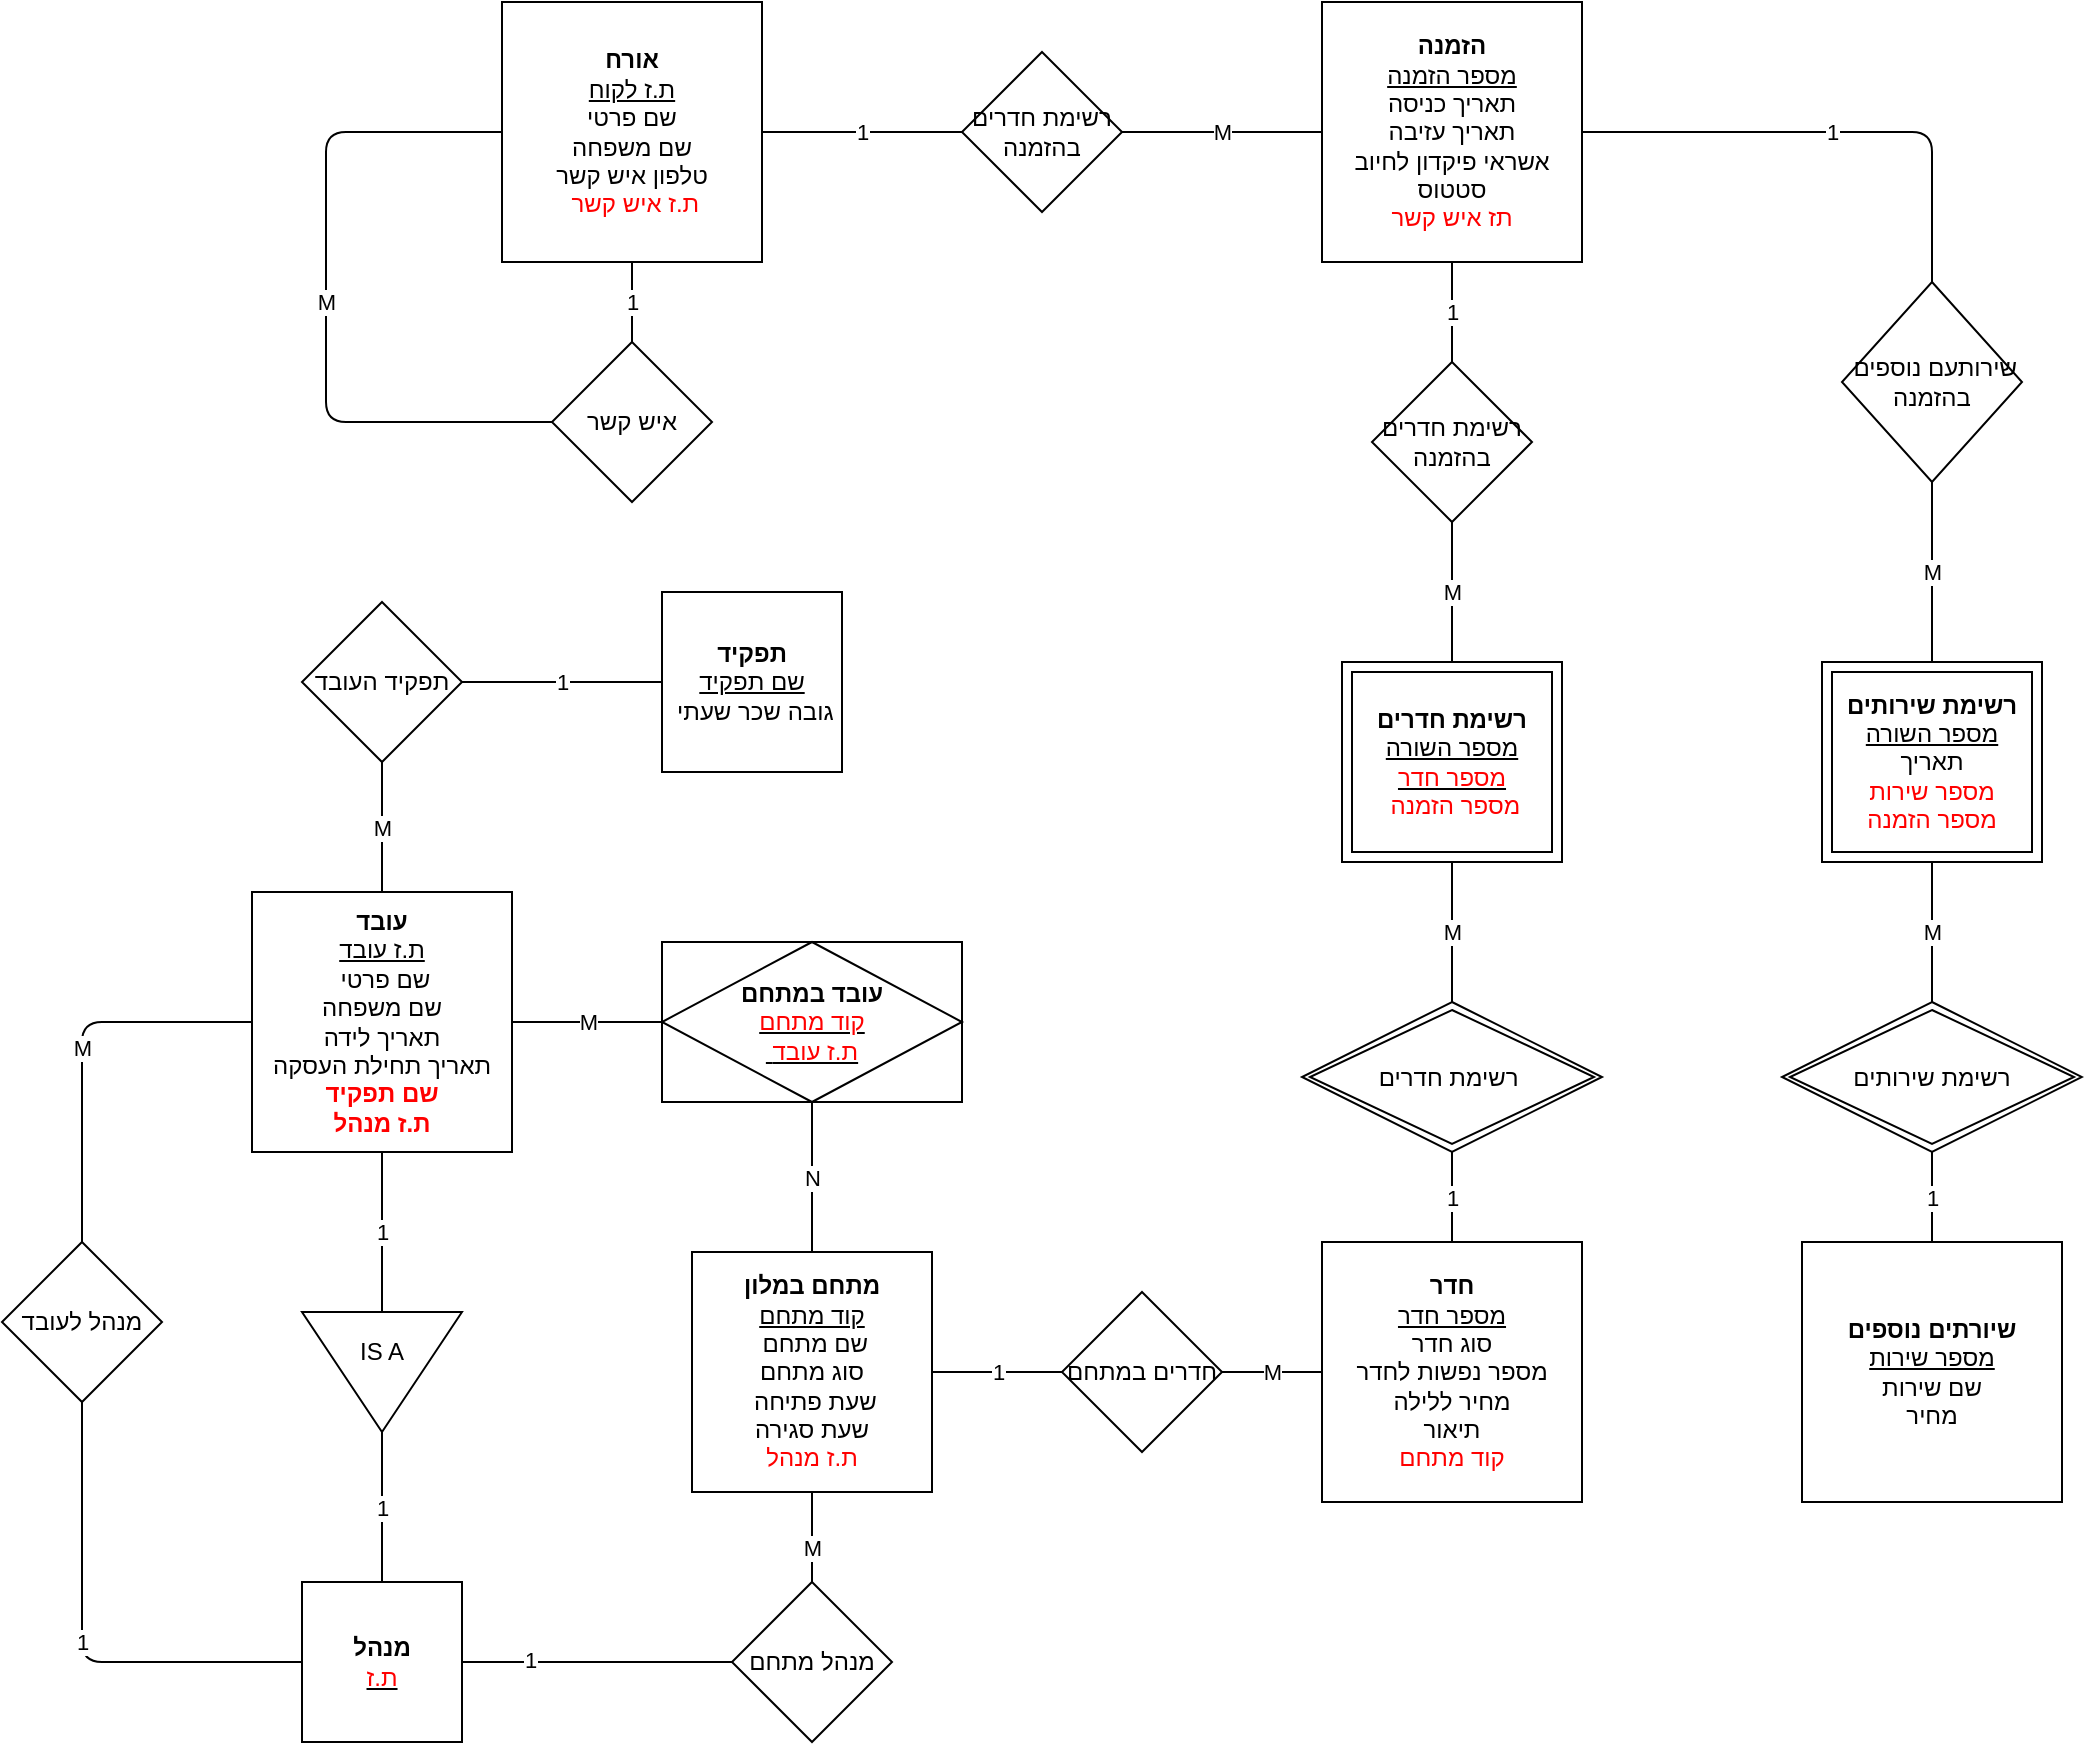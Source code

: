 <mxfile version="14.9.6" type="device"><diagram id="UNZABdxSsgW3LbMv5aSG" name="Page-1"><mxGraphModel dx="1221" dy="714" grid="1" gridSize="10" guides="1" tooltips="1" connect="1" arrows="1" fold="1" page="1" pageScale="1" pageWidth="827" pageHeight="1169" math="0" shadow="0"><root><mxCell id="0"/><mxCell id="1" parent="0"/><mxCell id="uNxGDz5t5XsEEe96t9w1-1" value="&lt;b&gt;מתחם במלון&lt;/b&gt;&lt;br&gt;&lt;u&gt;קוד מתחם&lt;br&gt;&lt;/u&gt;שם מתחם&amp;nbsp;&lt;br&gt;סוג מתחם&lt;br&gt;שעת פתיחה&amp;nbsp;&lt;br&gt;שעת סגירה&lt;br&gt;&lt;font color=&quot;#ff0000&quot;&gt;ת.ז מנהל&lt;/font&gt;" style="whiteSpace=wrap;html=1;aspect=fixed;align=center;textDirection=rtl;" parent="1" vertex="1"><mxGeometry x="395" y="685" width="120" height="120" as="geometry"/></mxCell><mxCell id="uNxGDz5t5XsEEe96t9w1-3" value="&lt;b&gt;עובד&lt;br&gt;&lt;/b&gt;&lt;u&gt;ת.ז עובד&lt;br&gt;&lt;/u&gt;שם פרטי&amp;nbsp;&lt;br&gt;שם משפחה&lt;br&gt;תאריך לידה&lt;br&gt;תאריך תחילת העסקה&lt;br&gt;&lt;font color=&quot;#ff0000&quot;&gt;&lt;b&gt;שם תפקיד&lt;br&gt;ת.ז מנהל&lt;br&gt;&lt;/b&gt;&lt;/font&gt;" style="whiteSpace=wrap;html=1;aspect=fixed;align=center;textDirection=rtl;" parent="1" vertex="1"><mxGeometry x="175" y="505" width="130" height="130" as="geometry"/></mxCell><mxCell id="uNxGDz5t5XsEEe96t9w1-5" value="&lt;b&gt;תפקיד&lt;/b&gt;&lt;br&gt;&lt;u&gt;שם תפקיד&lt;br&gt;&lt;/u&gt;גובה שכר שעתי&amp;nbsp;" style="whiteSpace=wrap;html=1;aspect=fixed;align=center;textDirection=rtl;" parent="1" vertex="1"><mxGeometry x="380" y="355" width="90" height="90" as="geometry"/></mxCell><mxCell id="uNxGDz5t5XsEEe96t9w1-6" value="M" style="endArrow=none;html=1;entryX=0.5;entryY=0;entryDx=0;entryDy=0;exitX=0.5;exitY=1;exitDx=0;exitDy=0;" parent="1" source="uNxGDz5t5XsEEe96t9w1-13" target="uNxGDz5t5XsEEe96t9w1-3" edge="1"><mxGeometry width="50" height="50" relative="1" as="geometry"><mxPoint x="-100" y="860" as="sourcePoint"/><mxPoint x="-50" y="810" as="targetPoint"/></mxGeometry></mxCell><mxCell id="uNxGDz5t5XsEEe96t9w1-13" value="תפקיד העובד" style="rhombus;whiteSpace=wrap;html=1;" parent="1" vertex="1"><mxGeometry x="200" y="360" width="80" height="80" as="geometry"/></mxCell><mxCell id="uNxGDz5t5XsEEe96t9w1-16" value="&lt;b&gt;עובד במתחם&lt;/b&gt;&lt;br&gt;&lt;u&gt;&lt;font color=&quot;#ff0000&quot;&gt;קוד מתחם&lt;/font&gt;&lt;br&gt;&lt;font color=&quot;#ff0000&quot;&gt;&amp;nbsp;ת.ז עובד&lt;/font&gt;&lt;/u&gt;" style="shape=associativeEntity;whiteSpace=wrap;html=1;align=center;" parent="1" vertex="1"><mxGeometry x="380" y="530" width="150" height="80" as="geometry"/></mxCell><mxCell id="uNxGDz5t5XsEEe96t9w1-22" value="" style="group" parent="1" vertex="1" connectable="0"><mxGeometry x="200" y="715" width="80" height="60" as="geometry"/></mxCell><mxCell id="uNxGDz5t5XsEEe96t9w1-19" value="" style="triangle;whiteSpace=wrap;html=1;rotation=90;" parent="uNxGDz5t5XsEEe96t9w1-22" vertex="1"><mxGeometry x="10" y="-10" width="60" height="80" as="geometry"/></mxCell><mxCell id="uNxGDz5t5XsEEe96t9w1-20" value="IS A" style="text;html=1;strokeColor=none;fillColor=none;align=center;verticalAlign=middle;whiteSpace=wrap;rounded=0;" parent="uNxGDz5t5XsEEe96t9w1-22" vertex="1"><mxGeometry x="20" y="10" width="40" height="20" as="geometry"/></mxCell><mxCell id="uNxGDz5t5XsEEe96t9w1-26" value="N" style="endArrow=none;html=1;entryX=0.5;entryY=1;entryDx=0;entryDy=0;" parent="1" source="uNxGDz5t5XsEEe96t9w1-1" target="uNxGDz5t5XsEEe96t9w1-16" edge="1"><mxGeometry width="50" height="50" relative="1" as="geometry"><mxPoint x="40" y="860" as="sourcePoint"/><mxPoint x="90" y="810" as="targetPoint"/></mxGeometry></mxCell><mxCell id="uNxGDz5t5XsEEe96t9w1-27" value="M" style="endArrow=none;html=1;entryX=1;entryY=0.5;entryDx=0;entryDy=0;exitX=0;exitY=0.5;exitDx=0;exitDy=0;" parent="1" source="uNxGDz5t5XsEEe96t9w1-16" target="uNxGDz5t5XsEEe96t9w1-3" edge="1"><mxGeometry width="50" height="50" relative="1" as="geometry"><mxPoint x="-100" y="860" as="sourcePoint"/><mxPoint x="-50" y="810" as="targetPoint"/></mxGeometry></mxCell><mxCell id="uNxGDz5t5XsEEe96t9w1-28" value="&lt;b&gt;מנהל&lt;/b&gt;&lt;br&gt;&lt;u&gt;&lt;font color=&quot;#ff0000&quot;&gt;ת.ז&lt;/font&gt;&lt;/u&gt;" style="whiteSpace=wrap;html=1;aspect=fixed;textDirection=rtl;" parent="1" vertex="1"><mxGeometry x="200" y="850" width="80" height="80" as="geometry"/></mxCell><mxCell id="uNxGDz5t5XsEEe96t9w1-29" value="1" style="endArrow=none;html=1;entryX=1;entryY=0.5;entryDx=0;entryDy=0;" parent="1" source="uNxGDz5t5XsEEe96t9w1-28" target="uNxGDz5t5XsEEe96t9w1-19" edge="1"><mxGeometry width="50" height="50" relative="1" as="geometry"><mxPoint x="25" y="860" as="sourcePoint"/><mxPoint x="75" y="810" as="targetPoint"/></mxGeometry></mxCell><mxCell id="uNxGDz5t5XsEEe96t9w1-30" value="1" style="endArrow=none;html=1;entryX=0.5;entryY=1;entryDx=0;entryDy=0;exitX=0;exitY=0.5;exitDx=0;exitDy=0;" parent="1" source="uNxGDz5t5XsEEe96t9w1-19" target="uNxGDz5t5XsEEe96t9w1-3" edge="1"><mxGeometry width="50" height="50" relative="1" as="geometry"><mxPoint x="25" y="860" as="sourcePoint"/><mxPoint x="75" y="810" as="targetPoint"/></mxGeometry></mxCell><mxCell id="uNxGDz5t5XsEEe96t9w1-32" value="M" style="endArrow=none;html=1;entryX=0.5;entryY=1;entryDx=0;entryDy=0;" parent="1" target="uNxGDz5t5XsEEe96t9w1-1" edge="1"><mxGeometry width="50" height="50" relative="1" as="geometry"><mxPoint x="455" y="860" as="sourcePoint"/><mxPoint x="90" y="800" as="targetPoint"/></mxGeometry></mxCell><mxCell id="uNxGDz5t5XsEEe96t9w1-33" value="מנהל מתחם" style="rhombus;whiteSpace=wrap;html=1;" parent="1" vertex="1"><mxGeometry x="415" y="850" width="80" height="80" as="geometry"/></mxCell><mxCell id="uNxGDz5t5XsEEe96t9w1-34" value="" style="endArrow=none;html=1;entryX=0;entryY=0.5;entryDx=0;entryDy=0;exitX=1;exitY=0.5;exitDx=0;exitDy=0;" parent="1" source="uNxGDz5t5XsEEe96t9w1-28" target="uNxGDz5t5XsEEe96t9w1-33" edge="1"><mxGeometry width="50" height="50" relative="1" as="geometry"><mxPoint x="170" y="890" as="sourcePoint"/><mxPoint x="270" y="880" as="targetPoint"/></mxGeometry></mxCell><mxCell id="uNxGDz5t5XsEEe96t9w1-35" value="1" style="edgeLabel;html=1;align=center;verticalAlign=middle;resizable=0;points=[];" parent="uNxGDz5t5XsEEe96t9w1-34" vertex="1" connectable="0"><mxGeometry x="-0.502" y="1" relative="1" as="geometry"><mxPoint as="offset"/></mxGeometry></mxCell><mxCell id="uNxGDz5t5XsEEe96t9w1-36" value="&lt;b&gt;חדר&lt;br&gt;&lt;/b&gt;&lt;u&gt;מספר חדר&lt;br&gt;&lt;/u&gt;סוג חדר&lt;br&gt;מספר נפשות לחדר&lt;br&gt;מחיר ללילה&lt;br&gt;תיאור&lt;br&gt;&lt;font color=&quot;#ff0000&quot;&gt;קוד מתחם&lt;/font&gt;" style="whiteSpace=wrap;html=1;aspect=fixed;align=center;textDirection=rtl;" parent="1" vertex="1"><mxGeometry x="710" y="680" width="130" height="130" as="geometry"/></mxCell><mxCell id="uNxGDz5t5XsEEe96t9w1-38" value="חדרים במתחם" style="rhombus;whiteSpace=wrap;html=1;" parent="1" vertex="1"><mxGeometry x="580" y="705" width="80" height="80" as="geometry"/></mxCell><mxCell id="uNxGDz5t5XsEEe96t9w1-39" value="M" style="endArrow=none;html=1;entryX=0;entryY=0.5;entryDx=0;entryDy=0;exitX=1;exitY=0.5;exitDx=0;exitDy=0;" parent="1" source="uNxGDz5t5XsEEe96t9w1-38" target="uNxGDz5t5XsEEe96t9w1-36" edge="1"><mxGeometry width="50" height="50" relative="1" as="geometry"><mxPoint x="270" y="700" as="sourcePoint"/><mxPoint x="320" y="650" as="targetPoint"/></mxGeometry></mxCell><mxCell id="uNxGDz5t5XsEEe96t9w1-40" value="1" style="endArrow=none;html=1;entryX=0;entryY=0.5;entryDx=0;entryDy=0;exitX=1;exitY=0.5;exitDx=0;exitDy=0;" parent="1" source="uNxGDz5t5XsEEe96t9w1-1" target="uNxGDz5t5XsEEe96t9w1-38" edge="1"><mxGeometry width="50" height="50" relative="1" as="geometry"><mxPoint x="270" y="700" as="sourcePoint"/><mxPoint x="320" y="650" as="targetPoint"/></mxGeometry></mxCell><mxCell id="uNxGDz5t5XsEEe96t9w1-42" value="&lt;b&gt;הזמנה&lt;br&gt;&lt;/b&gt;&lt;u&gt;מספר הזמנה&lt;br&gt;&lt;/u&gt;תאריך כניסה&lt;br&gt;תאריך עזיבה&lt;br&gt;אשראי פיקדון לחיוב&lt;br&gt;סטטוס&lt;br&gt;&lt;font color=&quot;#ff0000&quot;&gt;תז איש קשר&lt;/font&gt;" style="whiteSpace=wrap;html=1;aspect=fixed;align=center;textDirection=rtl;" parent="1" vertex="1"><mxGeometry x="710" y="60" width="130" height="130" as="geometry"/></mxCell><mxCell id="uNxGDz5t5XsEEe96t9w1-43" value="1" style="endArrow=none;html=1;entryX=0;entryY=0.5;entryDx=0;entryDy=0;exitX=1;exitY=0.5;exitDx=0;exitDy=0;" parent="1" source="uNxGDz5t5XsEEe96t9w1-13" target="uNxGDz5t5XsEEe96t9w1-5" edge="1"><mxGeometry width="50" height="50" relative="1" as="geometry"><mxPoint x="280" y="440" as="sourcePoint"/><mxPoint x="170" y="370" as="targetPoint"/></mxGeometry></mxCell><mxCell id="uNxGDz5t5XsEEe96t9w1-47" value="1" style="endArrow=none;html=1;entryX=0.5;entryY=1;entryDx=0;entryDy=0;" parent="1" source="uNxGDz5t5XsEEe96t9w1-36" target="uNxGDz5t5XsEEe96t9w1-48" edge="1"><mxGeometry width="50" height="50" relative="1" as="geometry"><mxPoint x="660" y="680" as="sourcePoint"/><mxPoint x="775" y="650" as="targetPoint"/></mxGeometry></mxCell><mxCell id="uNxGDz5t5XsEEe96t9w1-48" value="רשימת חדרים&amp;nbsp;" style="shape=rhombus;double=1;perimeter=rhombusPerimeter;whiteSpace=wrap;html=1;align=center;" parent="1" vertex="1"><mxGeometry x="700" y="560" width="150" height="75" as="geometry"/></mxCell><mxCell id="uNxGDz5t5XsEEe96t9w1-49" value="&lt;b&gt;רשימת חדרים&lt;/b&gt;&lt;br&gt;&lt;u&gt;מספר השורה&lt;br&gt;&lt;font color=&quot;#ff0000&quot;&gt;מספר חדר&lt;br&gt;&lt;/font&gt;&lt;/u&gt;&lt;font color=&quot;#ff0000&quot;&gt;מספר הזמנה&amp;nbsp;&lt;/font&gt;" style="shape=ext;margin=3;double=1;whiteSpace=wrap;html=1;align=center;textDirection=rtl;" parent="1" vertex="1"><mxGeometry x="720" y="390" width="110" height="100" as="geometry"/></mxCell><mxCell id="uNxGDz5t5XsEEe96t9w1-50" value="רשימת חדרים בהזמנה" style="rhombus;whiteSpace=wrap;html=1;" parent="1" vertex="1"><mxGeometry x="735" y="240" width="80" height="80" as="geometry"/></mxCell><mxCell id="uNxGDz5t5XsEEe96t9w1-54" value="1" style="endArrow=none;html=1;entryX=0.5;entryY=1;entryDx=0;entryDy=0;exitX=0.5;exitY=0;exitDx=0;exitDy=0;" parent="1" source="uNxGDz5t5XsEEe96t9w1-50" target="uNxGDz5t5XsEEe96t9w1-42" edge="1"><mxGeometry width="50" height="50" relative="1" as="geometry"><mxPoint x="660" y="250" as="sourcePoint"/><mxPoint x="710" y="200" as="targetPoint"/></mxGeometry></mxCell><mxCell id="uNxGDz5t5XsEEe96t9w1-55" value="M" style="endArrow=none;html=1;entryX=0.5;entryY=1;entryDx=0;entryDy=0;exitX=0.5;exitY=0;exitDx=0;exitDy=0;" parent="1" source="uNxGDz5t5XsEEe96t9w1-49" target="uNxGDz5t5XsEEe96t9w1-50" edge="1"><mxGeometry width="50" height="50" relative="1" as="geometry"><mxPoint x="660" y="250" as="sourcePoint"/><mxPoint x="710" y="200" as="targetPoint"/></mxGeometry></mxCell><mxCell id="uNxGDz5t5XsEEe96t9w1-56" value="M" style="endArrow=none;html=1;entryX=0.5;entryY=1;entryDx=0;entryDy=0;" parent="1" source="uNxGDz5t5XsEEe96t9w1-48" target="uNxGDz5t5XsEEe96t9w1-49" edge="1"><mxGeometry width="50" height="50" relative="1" as="geometry"><mxPoint x="660" y="550" as="sourcePoint"/><mxPoint x="710" y="500" as="targetPoint"/></mxGeometry></mxCell><mxCell id="uNxGDz5t5XsEEe96t9w1-57" value="&lt;b&gt;אורח&lt;br&gt;&lt;/b&gt;&lt;u&gt;ת.ז לקוח&lt;br&gt;&lt;/u&gt;שם פרטי&lt;br&gt;שם משפחה&lt;br&gt;טלפון איש קשר&lt;br&gt;&lt;font color=&quot;#ff0000&quot;&gt;ת.ז איש קשר&amp;nbsp;&lt;/font&gt;" style="whiteSpace=wrap;html=1;aspect=fixed;align=center;textDirection=rtl;" parent="1" vertex="1"><mxGeometry x="300" y="60" width="130" height="130" as="geometry"/></mxCell><mxCell id="uNxGDz5t5XsEEe96t9w1-60" value="M" style="endArrow=none;html=1;entryX=0;entryY=0.5;entryDx=0;entryDy=0;exitX=1;exitY=0.5;exitDx=0;exitDy=0;startArrow=none;" parent="1" source="rtW8gUojqoisnVagNY6M-8" target="uNxGDz5t5XsEEe96t9w1-42" edge="1"><mxGeometry width="50" height="50" relative="1" as="geometry"><mxPoint x="610" y="125" as="sourcePoint"/><mxPoint x="562" y="-50" as="targetPoint"/></mxGeometry></mxCell><mxCell id="uNxGDz5t5XsEEe96t9w1-61" value="1" style="endArrow=none;html=1;exitX=0;exitY=0.5;exitDx=0;exitDy=0;entryX=1;entryY=0.5;entryDx=0;entryDy=0;" parent="1" source="rtW8gUojqoisnVagNY6M-8" target="uNxGDz5t5XsEEe96t9w1-57" edge="1"><mxGeometry width="50" height="50" relative="1" as="geometry"><mxPoint x="500" y="125" as="sourcePoint"/><mxPoint x="562" y="-50" as="targetPoint"/></mxGeometry></mxCell><mxCell id="uNxGDz5t5XsEEe96t9w1-62" value="M" style="endArrow=none;html=1;exitX=0;exitY=0.5;exitDx=0;exitDy=0;entryX=0;entryY=0.5;entryDx=0;entryDy=0;" parent="1" source="uNxGDz5t5XsEEe96t9w1-57" target="uNxGDz5t5XsEEe96t9w1-63" edge="1"><mxGeometry width="50" height="50" relative="1" as="geometry"><mxPoint x="512" as="sourcePoint"/><mxPoint x="252" y="-20" as="targetPoint"/><Array as="points"><mxPoint x="212" y="125"/><mxPoint x="212" y="270"/></Array></mxGeometry></mxCell><mxCell id="uNxGDz5t5XsEEe96t9w1-63" value="איש קשר" style="rhombus;whiteSpace=wrap;html=1;" parent="1" vertex="1"><mxGeometry x="325" y="230" width="80" height="80" as="geometry"/></mxCell><mxCell id="uNxGDz5t5XsEEe96t9w1-64" value="1" style="endArrow=none;html=1;exitX=0.5;exitY=0;exitDx=0;exitDy=0;" parent="1" source="uNxGDz5t5XsEEe96t9w1-63" target="uNxGDz5t5XsEEe96t9w1-57" edge="1"><mxGeometry width="50" height="50" relative="1" as="geometry"><mxPoint x="512" y="30" as="sourcePoint"/><mxPoint x="562" y="-20" as="targetPoint"/></mxGeometry></mxCell><mxCell id="uNxGDz5t5XsEEe96t9w1-66" value="&lt;b&gt;שיורתים נוספים&lt;br&gt;&lt;/b&gt;&lt;u&gt;מספר שירות&lt;br&gt;&lt;/u&gt;שם שירות&lt;br&gt;מחיר" style="whiteSpace=wrap;html=1;aspect=fixed;align=center;textDirection=rtl;" parent="1" vertex="1"><mxGeometry x="950" y="680" width="130" height="130" as="geometry"/></mxCell><mxCell id="uNxGDz5t5XsEEe96t9w1-67" value="רשימת שירותים" style="shape=rhombus;double=1;perimeter=rhombusPerimeter;whiteSpace=wrap;html=1;align=center;" parent="1" vertex="1"><mxGeometry x="940" y="560" width="150" height="75" as="geometry"/></mxCell><mxCell id="uNxGDz5t5XsEEe96t9w1-68" value="&lt;b&gt;רשימת שירותים&lt;br&gt;&lt;/b&gt;&lt;u&gt;מספר השורה&lt;/u&gt;&lt;br&gt;תאריך&lt;br&gt;&lt;font color=&quot;#ff0000&quot;&gt;מספר שירות&lt;/font&gt;&lt;br&gt;&lt;font color=&quot;#ff0000&quot;&gt;מספר הזמנה&lt;/font&gt;" style="shape=ext;margin=3;double=1;whiteSpace=wrap;html=1;align=center;textDirection=rtl;" parent="1" vertex="1"><mxGeometry x="960" y="390" width="110" height="100" as="geometry"/></mxCell><mxCell id="uNxGDz5t5XsEEe96t9w1-71" value="&amp;nbsp;שירותעם נוספים בהזמנה" style="rhombus;whiteSpace=wrap;html=1;" parent="1" vertex="1"><mxGeometry x="970" y="200" width="90" height="100" as="geometry"/></mxCell><mxCell id="uNxGDz5t5XsEEe96t9w1-72" value="M" style="endArrow=none;html=1;exitX=0.5;exitY=0;exitDx=0;exitDy=0;entryX=0.5;entryY=1;entryDx=0;entryDy=0;" parent="1" source="uNxGDz5t5XsEEe96t9w1-67" target="uNxGDz5t5XsEEe96t9w1-68" edge="1"><mxGeometry width="50" height="50" relative="1" as="geometry"><mxPoint x="1020" y="450" as="sourcePoint"/><mxPoint x="1070" y="400" as="targetPoint"/></mxGeometry></mxCell><mxCell id="uNxGDz5t5XsEEe96t9w1-73" value="M" style="endArrow=none;html=1;exitX=0.5;exitY=0;exitDx=0;exitDy=0;entryX=0.5;entryY=1;entryDx=0;entryDy=0;" parent="1" source="uNxGDz5t5XsEEe96t9w1-68" target="uNxGDz5t5XsEEe96t9w1-71" edge="1"><mxGeometry width="50" height="50" relative="1" as="geometry"><mxPoint x="1020" y="300" as="sourcePoint"/><mxPoint x="1070" y="250" as="targetPoint"/></mxGeometry></mxCell><mxCell id="uNxGDz5t5XsEEe96t9w1-74" value="1" style="endArrow=none;html=1;entryX=0.5;entryY=0;entryDx=0;entryDy=0;exitX=1;exitY=0.5;exitDx=0;exitDy=0;" parent="1" source="uNxGDz5t5XsEEe96t9w1-42" target="uNxGDz5t5XsEEe96t9w1-71" edge="1"><mxGeometry width="50" height="50" relative="1" as="geometry"><mxPoint x="1020" y="300" as="sourcePoint"/><mxPoint x="1070" y="250" as="targetPoint"/><Array as="points"><mxPoint x="1015" y="125"/></Array></mxGeometry></mxCell><mxCell id="uNxGDz5t5XsEEe96t9w1-75" value="1" style="endArrow=none;html=1;exitX=0.5;exitY=0;exitDx=0;exitDy=0;entryX=0.5;entryY=1;entryDx=0;entryDy=0;" parent="1" source="uNxGDz5t5XsEEe96t9w1-66" target="uNxGDz5t5XsEEe96t9w1-67" edge="1"><mxGeometry width="50" height="50" relative="1" as="geometry"><mxPoint x="1020" y="600" as="sourcePoint"/><mxPoint x="1070" y="550" as="targetPoint"/></mxGeometry></mxCell><mxCell id="rtW8gUojqoisnVagNY6M-4" value="מנהל לעובד" style="rhombus;whiteSpace=wrap;html=1;" parent="1" vertex="1"><mxGeometry x="50" y="680" width="80" height="80" as="geometry"/></mxCell><mxCell id="rtW8gUojqoisnVagNY6M-6" value="M" style="endArrow=none;html=1;exitX=0.5;exitY=0;exitDx=0;exitDy=0;entryX=0;entryY=0.5;entryDx=0;entryDy=0;" parent="1" source="rtW8gUojqoisnVagNY6M-4" target="uNxGDz5t5XsEEe96t9w1-3" edge="1"><mxGeometry width="50" height="50" relative="1" as="geometry"><mxPoint x="80" y="660" as="sourcePoint"/><mxPoint x="130" y="610" as="targetPoint"/><Array as="points"><mxPoint x="90" y="570"/></Array></mxGeometry></mxCell><mxCell id="rtW8gUojqoisnVagNY6M-7" value="1" style="endArrow=none;html=1;exitX=0;exitY=0.5;exitDx=0;exitDy=0;entryX=0.5;entryY=1;entryDx=0;entryDy=0;" parent="1" source="uNxGDz5t5XsEEe96t9w1-28" target="rtW8gUojqoisnVagNY6M-4" edge="1"><mxGeometry width="50" height="50" relative="1" as="geometry"><mxPoint x="100" y="690" as="sourcePoint"/><mxPoint x="185" y="580" as="targetPoint"/><Array as="points"><mxPoint x="90" y="890"/></Array></mxGeometry></mxCell><mxCell id="rtW8gUojqoisnVagNY6M-8" value="רשימת חדרים בהזמנה" style="rhombus;whiteSpace=wrap;html=1;" parent="1" vertex="1"><mxGeometry x="530" y="85" width="80" height="80" as="geometry"/></mxCell></root></mxGraphModel></diagram></mxfile>